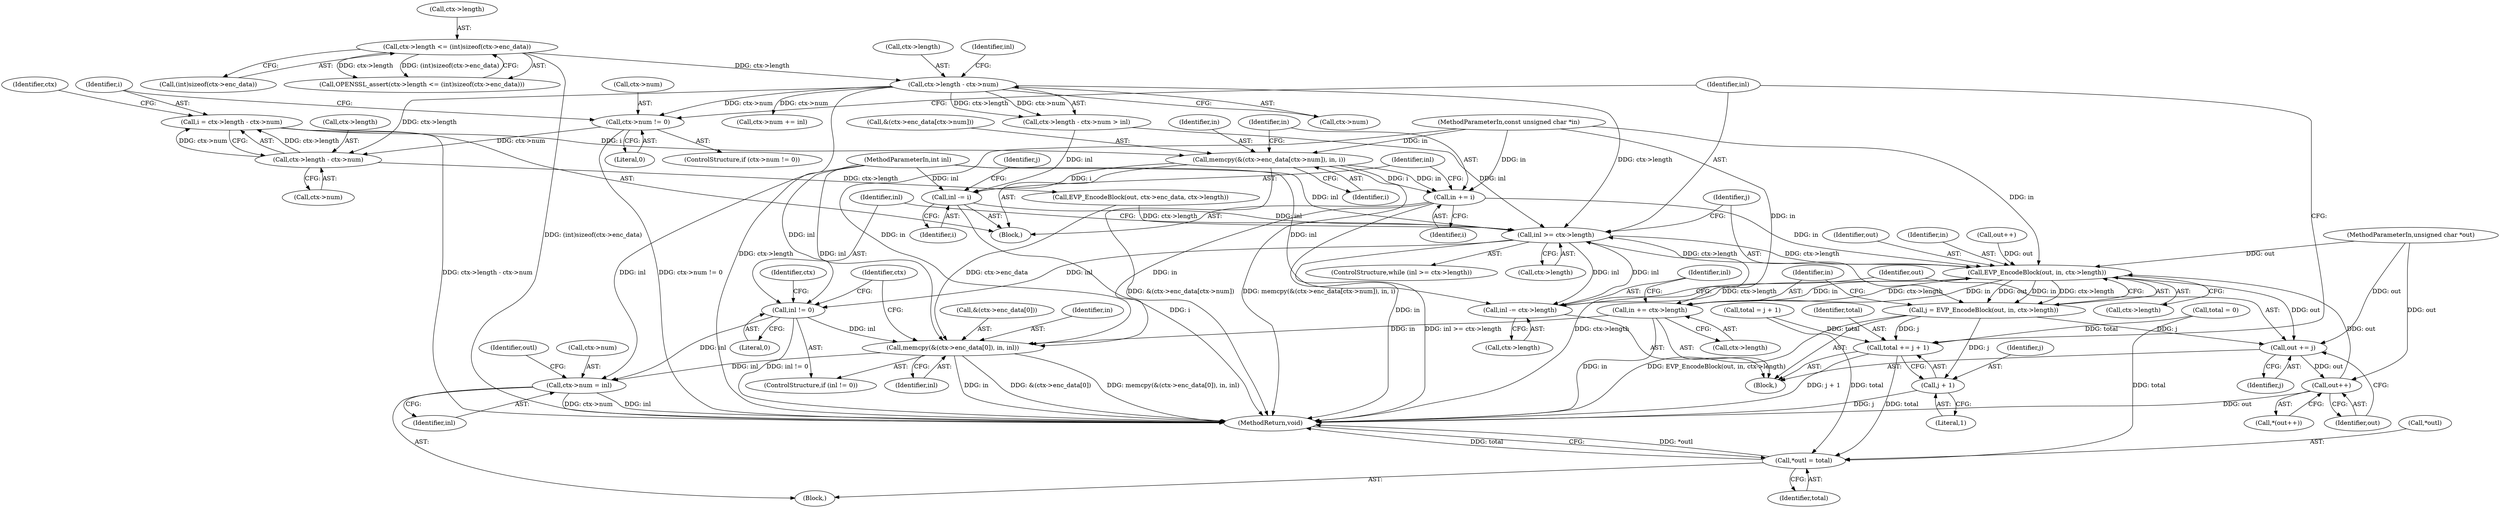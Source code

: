 digraph "0_openssl_5b814481f3573fa9677f3a31ee51322e2a22ee6a@integer" {
"1000168" [label="(Call,i = ctx->length - ctx->num)"];
"1000170" [label="(Call,ctx->length - ctx->num)"];
"1000135" [label="(Call,ctx->length - ctx->num)"];
"1000123" [label="(Call,ctx->length <= (int)sizeof(ctx->enc_data))"];
"1000162" [label="(Call,ctx->num != 0)"];
"1000177" [label="(Call,memcpy(&(ctx->enc_data[ctx->num]), in, i))"];
"1000188" [label="(Call,in += i)"];
"1000235" [label="(Call,EVP_EncodeBlock(out, in, ctx->length))"];
"1000227" [label="(Call,inl >= ctx->length)"];
"1000246" [label="(Call,inl -= ctx->length)"];
"1000269" [label="(Call,inl != 0)"];
"1000272" [label="(Call,memcpy(&(ctx->enc_data[0]), in, inl))"];
"1000281" [label="(Call,ctx->num = inl)"];
"1000233" [label="(Call,j = EVP_EncodeBlock(out, in, ctx->length))"];
"1000251" [label="(Call,out += j)"];
"1000256" [label="(Call,out++)"];
"1000263" [label="(Call,total += j + 1)"];
"1000286" [label="(Call,*outl = total)"];
"1000265" [label="(Call,j + 1)"];
"1000241" [label="(Call,in += ctx->length)"];
"1000191" [label="(Call,inl -= i)"];
"1000189" [label="(Identifier,in)"];
"1000265" [label="(Call,j + 1)"];
"1000235" [label="(Call,EVP_EncodeBlock(out, in, ctx->length))"];
"1000243" [label="(Call,ctx->length)"];
"1000288" [label="(Identifier,outl)"];
"1000286" [label="(Call,*outl = total)"];
"1000127" [label="(Call,(int)sizeof(ctx->enc_data))"];
"1000191" [label="(Call,inl -= i)"];
"1000187" [label="(Identifier,i)"];
"1000161" [label="(ControlStructure,if (ctx->num != 0))"];
"1000134" [label="(Call,ctx->length - ctx->num > inl)"];
"1000271" [label="(Literal,0)"];
"1000139" [label="(Call,ctx->num)"];
"1000122" [label="(Call,OPENSSL_assert(ctx->length <= (int)sizeof(ctx->enc_data)))"];
"1000162" [label="(Call,ctx->num != 0)"];
"1000104" [label="(MethodParameterIn,const unsigned char *in)"];
"1000188" [label="(Call,in += i)"];
"1000290" [label="(MethodReturn,void)"];
"1000285" [label="(Identifier,inl)"];
"1000226" [label="(ControlStructure,while (inl >= ctx->length))"];
"1000102" [label="(MethodParameterIn,unsigned char *out)"];
"1000232" [label="(Block,)"];
"1000136" [label="(Call,ctx->length)"];
"1000266" [label="(Identifier,j)"];
"1000174" [label="(Call,ctx->num)"];
"1000256" [label="(Call,out++)"];
"1000236" [label="(Identifier,out)"];
"1000253" [label="(Identifier,j)"];
"1000178" [label="(Call,&(ctx->enc_data[ctx->num]))"];
"1000255" [label="(Call,*(out++))"];
"1000227" [label="(Call,inl >= ctx->length)"];
"1000246" [label="(Call,inl -= ctx->length)"];
"1000238" [label="(Call,ctx->length)"];
"1000280" [label="(Identifier,inl)"];
"1000234" [label="(Identifier,j)"];
"1000169" [label="(Identifier,i)"];
"1000105" [label="(MethodParameterIn,int inl)"];
"1000268" [label="(ControlStructure,if (inl != 0))"];
"1000142" [label="(Identifier,inl)"];
"1000279" [label="(Identifier,in)"];
"1000106" [label="(Block,)"];
"1000221" [label="(Call,total = j + 1)"];
"1000237" [label="(Identifier,in)"];
"1000264" [label="(Identifier,total)"];
"1000110" [label="(Call,total = 0)"];
"1000166" [label="(Literal,0)"];
"1000270" [label="(Identifier,inl)"];
"1000193" [label="(Identifier,i)"];
"1000276" [label="(Identifier,ctx)"];
"1000190" [label="(Identifier,i)"];
"1000186" [label="(Identifier,in)"];
"1000257" [label="(Identifier,out)"];
"1000272" [label="(Call,memcpy(&(ctx->enc_data[0]), in, inl))"];
"1000241" [label="(Call,in += ctx->length)"];
"1000263" [label="(Call,total += j + 1)"];
"1000192" [label="(Identifier,inl)"];
"1000195" [label="(Identifier,j)"];
"1000214" [label="(Call,out++)"];
"1000177" [label="(Call,memcpy(&(ctx->enc_data[ctx->num]), in, i))"];
"1000233" [label="(Call,j = EVP_EncodeBlock(out, in, ctx->length))"];
"1000252" [label="(Identifier,out)"];
"1000155" [label="(Call,ctx->num += inl)"];
"1000171" [label="(Call,ctx->length)"];
"1000248" [label="(Call,ctx->length)"];
"1000247" [label="(Identifier,inl)"];
"1000283" [label="(Identifier,ctx)"];
"1000170" [label="(Call,ctx->length - ctx->num)"];
"1000267" [label="(Literal,1)"];
"1000163" [label="(Call,ctx->num)"];
"1000242" [label="(Identifier,in)"];
"1000167" [label="(Block,)"];
"1000251" [label="(Call,out += j)"];
"1000196" [label="(Call,EVP_EncodeBlock(out, ctx->enc_data, ctx->length))"];
"1000124" [label="(Call,ctx->length)"];
"1000135" [label="(Call,ctx->length - ctx->num)"];
"1000123" [label="(Call,ctx->length <= (int)sizeof(ctx->enc_data))"];
"1000168" [label="(Call,i = ctx->length - ctx->num)"];
"1000281" [label="(Call,ctx->num = inl)"];
"1000269" [label="(Call,inl != 0)"];
"1000282" [label="(Call,ctx->num)"];
"1000287" [label="(Call,*outl)"];
"1000228" [label="(Identifier,inl)"];
"1000273" [label="(Call,&(ctx->enc_data[0]))"];
"1000289" [label="(Identifier,total)"];
"1000181" [label="(Identifier,ctx)"];
"1000229" [label="(Call,ctx->length)"];
"1000168" -> "1000167"  [label="AST: "];
"1000168" -> "1000170"  [label="CFG: "];
"1000169" -> "1000168"  [label="AST: "];
"1000170" -> "1000168"  [label="AST: "];
"1000181" -> "1000168"  [label="CFG: "];
"1000168" -> "1000290"  [label="DDG: ctx->length - ctx->num"];
"1000170" -> "1000168"  [label="DDG: ctx->length"];
"1000170" -> "1000168"  [label="DDG: ctx->num"];
"1000168" -> "1000177"  [label="DDG: i"];
"1000170" -> "1000174"  [label="CFG: "];
"1000171" -> "1000170"  [label="AST: "];
"1000174" -> "1000170"  [label="AST: "];
"1000135" -> "1000170"  [label="DDG: ctx->length"];
"1000162" -> "1000170"  [label="DDG: ctx->num"];
"1000170" -> "1000196"  [label="DDG: ctx->length"];
"1000135" -> "1000134"  [label="AST: "];
"1000135" -> "1000139"  [label="CFG: "];
"1000136" -> "1000135"  [label="AST: "];
"1000139" -> "1000135"  [label="AST: "];
"1000142" -> "1000135"  [label="CFG: "];
"1000135" -> "1000290"  [label="DDG: ctx->length"];
"1000135" -> "1000134"  [label="DDG: ctx->length"];
"1000135" -> "1000134"  [label="DDG: ctx->num"];
"1000123" -> "1000135"  [label="DDG: ctx->length"];
"1000135" -> "1000155"  [label="DDG: ctx->num"];
"1000135" -> "1000162"  [label="DDG: ctx->num"];
"1000135" -> "1000227"  [label="DDG: ctx->length"];
"1000123" -> "1000122"  [label="AST: "];
"1000123" -> "1000127"  [label="CFG: "];
"1000124" -> "1000123"  [label="AST: "];
"1000127" -> "1000123"  [label="AST: "];
"1000122" -> "1000123"  [label="CFG: "];
"1000123" -> "1000290"  [label="DDG: (int)sizeof(ctx->enc_data)"];
"1000123" -> "1000122"  [label="DDG: ctx->length"];
"1000123" -> "1000122"  [label="DDG: (int)sizeof(ctx->enc_data)"];
"1000162" -> "1000161"  [label="AST: "];
"1000162" -> "1000166"  [label="CFG: "];
"1000163" -> "1000162"  [label="AST: "];
"1000166" -> "1000162"  [label="AST: "];
"1000169" -> "1000162"  [label="CFG: "];
"1000228" -> "1000162"  [label="CFG: "];
"1000162" -> "1000290"  [label="DDG: ctx->num != 0"];
"1000177" -> "1000167"  [label="AST: "];
"1000177" -> "1000187"  [label="CFG: "];
"1000178" -> "1000177"  [label="AST: "];
"1000186" -> "1000177"  [label="AST: "];
"1000187" -> "1000177"  [label="AST: "];
"1000189" -> "1000177"  [label="CFG: "];
"1000177" -> "1000290"  [label="DDG: &(ctx->enc_data[ctx->num])"];
"1000177" -> "1000290"  [label="DDG: memcpy(&(ctx->enc_data[ctx->num]), in, i)"];
"1000104" -> "1000177"  [label="DDG: in"];
"1000177" -> "1000188"  [label="DDG: i"];
"1000177" -> "1000188"  [label="DDG: in"];
"1000177" -> "1000191"  [label="DDG: i"];
"1000188" -> "1000167"  [label="AST: "];
"1000188" -> "1000190"  [label="CFG: "];
"1000189" -> "1000188"  [label="AST: "];
"1000190" -> "1000188"  [label="AST: "];
"1000192" -> "1000188"  [label="CFG: "];
"1000188" -> "1000290"  [label="DDG: in"];
"1000104" -> "1000188"  [label="DDG: in"];
"1000188" -> "1000235"  [label="DDG: in"];
"1000188" -> "1000272"  [label="DDG: in"];
"1000235" -> "1000233"  [label="AST: "];
"1000235" -> "1000238"  [label="CFG: "];
"1000236" -> "1000235"  [label="AST: "];
"1000237" -> "1000235"  [label="AST: "];
"1000238" -> "1000235"  [label="AST: "];
"1000233" -> "1000235"  [label="CFG: "];
"1000235" -> "1000227"  [label="DDG: ctx->length"];
"1000235" -> "1000233"  [label="DDG: out"];
"1000235" -> "1000233"  [label="DDG: in"];
"1000235" -> "1000233"  [label="DDG: ctx->length"];
"1000214" -> "1000235"  [label="DDG: out"];
"1000256" -> "1000235"  [label="DDG: out"];
"1000102" -> "1000235"  [label="DDG: out"];
"1000241" -> "1000235"  [label="DDG: in"];
"1000104" -> "1000235"  [label="DDG: in"];
"1000227" -> "1000235"  [label="DDG: ctx->length"];
"1000235" -> "1000241"  [label="DDG: ctx->length"];
"1000235" -> "1000241"  [label="DDG: in"];
"1000235" -> "1000246"  [label="DDG: ctx->length"];
"1000235" -> "1000251"  [label="DDG: out"];
"1000227" -> "1000226"  [label="AST: "];
"1000227" -> "1000229"  [label="CFG: "];
"1000228" -> "1000227"  [label="AST: "];
"1000229" -> "1000227"  [label="AST: "];
"1000234" -> "1000227"  [label="CFG: "];
"1000270" -> "1000227"  [label="CFG: "];
"1000227" -> "1000290"  [label="DDG: inl >= ctx->length"];
"1000227" -> "1000290"  [label="DDG: ctx->length"];
"1000134" -> "1000227"  [label="DDG: inl"];
"1000191" -> "1000227"  [label="DDG: inl"];
"1000246" -> "1000227"  [label="DDG: inl"];
"1000105" -> "1000227"  [label="DDG: inl"];
"1000196" -> "1000227"  [label="DDG: ctx->length"];
"1000227" -> "1000246"  [label="DDG: inl"];
"1000227" -> "1000269"  [label="DDG: inl"];
"1000246" -> "1000232"  [label="AST: "];
"1000246" -> "1000248"  [label="CFG: "];
"1000247" -> "1000246"  [label="AST: "];
"1000248" -> "1000246"  [label="AST: "];
"1000252" -> "1000246"  [label="CFG: "];
"1000105" -> "1000246"  [label="DDG: inl"];
"1000269" -> "1000268"  [label="AST: "];
"1000269" -> "1000271"  [label="CFG: "];
"1000270" -> "1000269"  [label="AST: "];
"1000271" -> "1000269"  [label="AST: "];
"1000276" -> "1000269"  [label="CFG: "];
"1000283" -> "1000269"  [label="CFG: "];
"1000269" -> "1000290"  [label="DDG: inl != 0"];
"1000105" -> "1000269"  [label="DDG: inl"];
"1000269" -> "1000272"  [label="DDG: inl"];
"1000269" -> "1000281"  [label="DDG: inl"];
"1000272" -> "1000268"  [label="AST: "];
"1000272" -> "1000280"  [label="CFG: "];
"1000273" -> "1000272"  [label="AST: "];
"1000279" -> "1000272"  [label="AST: "];
"1000280" -> "1000272"  [label="AST: "];
"1000283" -> "1000272"  [label="CFG: "];
"1000272" -> "1000290"  [label="DDG: &(ctx->enc_data[0])"];
"1000272" -> "1000290"  [label="DDG: memcpy(&(ctx->enc_data[0]), in, inl)"];
"1000272" -> "1000290"  [label="DDG: in"];
"1000196" -> "1000272"  [label="DDG: ctx->enc_data"];
"1000241" -> "1000272"  [label="DDG: in"];
"1000104" -> "1000272"  [label="DDG: in"];
"1000105" -> "1000272"  [label="DDG: inl"];
"1000272" -> "1000281"  [label="DDG: inl"];
"1000281" -> "1000106"  [label="AST: "];
"1000281" -> "1000285"  [label="CFG: "];
"1000282" -> "1000281"  [label="AST: "];
"1000285" -> "1000281"  [label="AST: "];
"1000288" -> "1000281"  [label="CFG: "];
"1000281" -> "1000290"  [label="DDG: inl"];
"1000281" -> "1000290"  [label="DDG: ctx->num"];
"1000105" -> "1000281"  [label="DDG: inl"];
"1000233" -> "1000232"  [label="AST: "];
"1000234" -> "1000233"  [label="AST: "];
"1000242" -> "1000233"  [label="CFG: "];
"1000233" -> "1000290"  [label="DDG: EVP_EncodeBlock(out, in, ctx->length)"];
"1000233" -> "1000251"  [label="DDG: j"];
"1000233" -> "1000263"  [label="DDG: j"];
"1000233" -> "1000265"  [label="DDG: j"];
"1000251" -> "1000232"  [label="AST: "];
"1000251" -> "1000253"  [label="CFG: "];
"1000252" -> "1000251"  [label="AST: "];
"1000253" -> "1000251"  [label="AST: "];
"1000257" -> "1000251"  [label="CFG: "];
"1000102" -> "1000251"  [label="DDG: out"];
"1000251" -> "1000256"  [label="DDG: out"];
"1000256" -> "1000255"  [label="AST: "];
"1000256" -> "1000257"  [label="CFG: "];
"1000257" -> "1000256"  [label="AST: "];
"1000255" -> "1000256"  [label="CFG: "];
"1000256" -> "1000290"  [label="DDG: out"];
"1000102" -> "1000256"  [label="DDG: out"];
"1000263" -> "1000232"  [label="AST: "];
"1000263" -> "1000265"  [label="CFG: "];
"1000264" -> "1000263"  [label="AST: "];
"1000265" -> "1000263"  [label="AST: "];
"1000228" -> "1000263"  [label="CFG: "];
"1000263" -> "1000290"  [label="DDG: j + 1"];
"1000221" -> "1000263"  [label="DDG: total"];
"1000110" -> "1000263"  [label="DDG: total"];
"1000263" -> "1000286"  [label="DDG: total"];
"1000286" -> "1000106"  [label="AST: "];
"1000286" -> "1000289"  [label="CFG: "];
"1000287" -> "1000286"  [label="AST: "];
"1000289" -> "1000286"  [label="AST: "];
"1000290" -> "1000286"  [label="CFG: "];
"1000286" -> "1000290"  [label="DDG: *outl"];
"1000286" -> "1000290"  [label="DDG: total"];
"1000221" -> "1000286"  [label="DDG: total"];
"1000110" -> "1000286"  [label="DDG: total"];
"1000265" -> "1000267"  [label="CFG: "];
"1000266" -> "1000265"  [label="AST: "];
"1000267" -> "1000265"  [label="AST: "];
"1000265" -> "1000290"  [label="DDG: j"];
"1000241" -> "1000232"  [label="AST: "];
"1000241" -> "1000243"  [label="CFG: "];
"1000242" -> "1000241"  [label="AST: "];
"1000243" -> "1000241"  [label="AST: "];
"1000247" -> "1000241"  [label="CFG: "];
"1000241" -> "1000290"  [label="DDG: in"];
"1000104" -> "1000241"  [label="DDG: in"];
"1000191" -> "1000167"  [label="AST: "];
"1000191" -> "1000193"  [label="CFG: "];
"1000192" -> "1000191"  [label="AST: "];
"1000193" -> "1000191"  [label="AST: "];
"1000195" -> "1000191"  [label="CFG: "];
"1000191" -> "1000290"  [label="DDG: i"];
"1000134" -> "1000191"  [label="DDG: inl"];
"1000105" -> "1000191"  [label="DDG: inl"];
}
